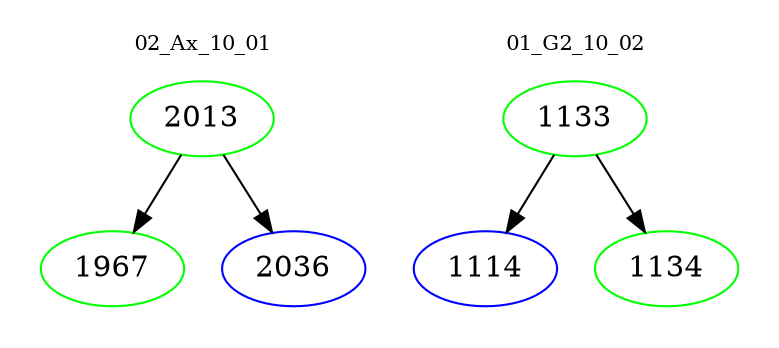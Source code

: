 digraph{
subgraph cluster_0 {
color = white
label = "02_Ax_10_01";
fontsize=10;
T0_2013 [label="2013", color="green"]
T0_2013 -> T0_1967 [color="black"]
T0_1967 [label="1967", color="green"]
T0_2013 -> T0_2036 [color="black"]
T0_2036 [label="2036", color="blue"]
}
subgraph cluster_1 {
color = white
label = "01_G2_10_02";
fontsize=10;
T1_1133 [label="1133", color="green"]
T1_1133 -> T1_1114 [color="black"]
T1_1114 [label="1114", color="blue"]
T1_1133 -> T1_1134 [color="black"]
T1_1134 [label="1134", color="green"]
}
}
